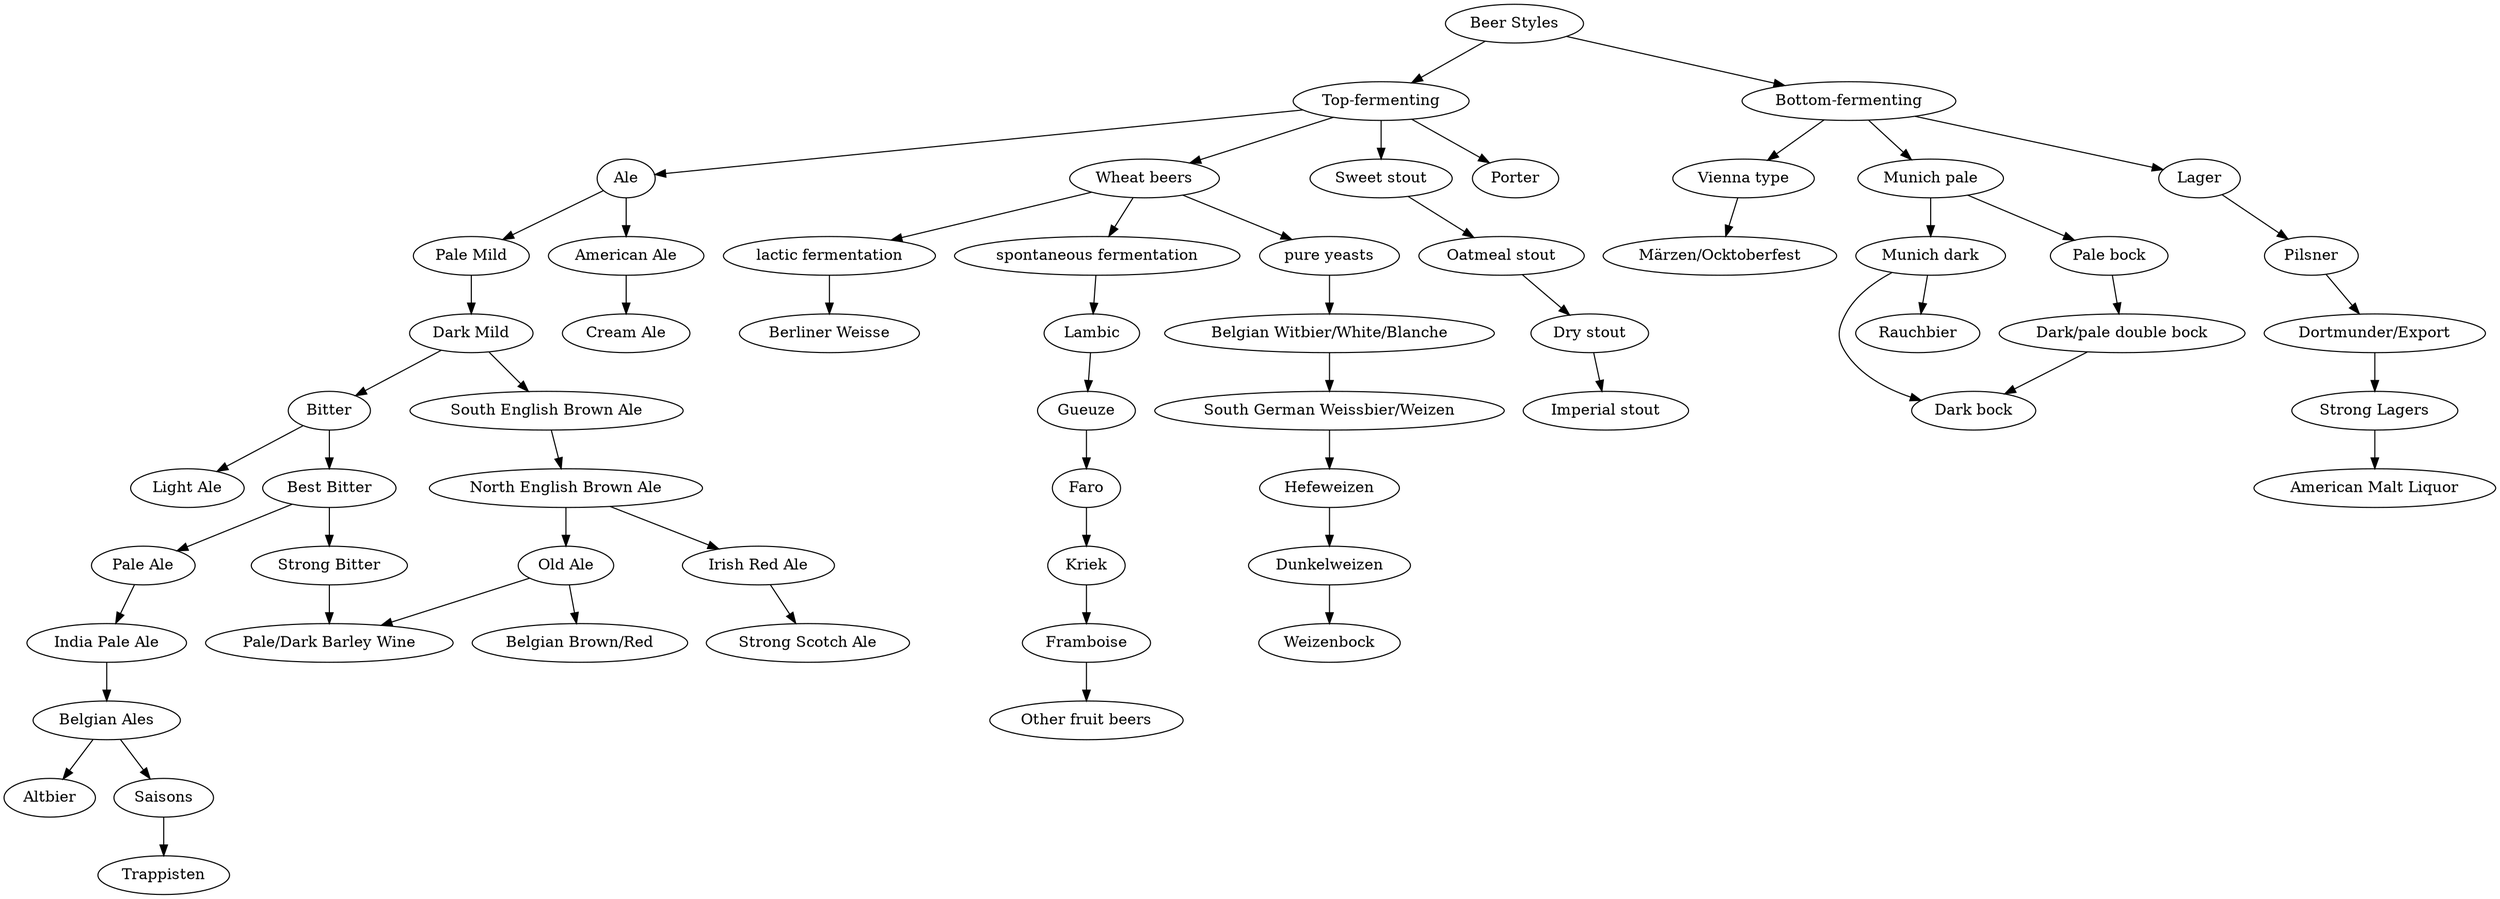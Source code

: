 /* Beer Styles from Michael Jackson's Guide to World's Beers */
digraph BeerStyles {
"Beer Styles" -> "Top-fermenting";
"Beer Styles" -> "Bottom-fermenting";

"Top-fermenting" -> "Wheat beers";
"Top-fermenting" -> "Sweet stout";

"Sweet stout" -> "Oatmeal stout";
"Oatmeal stout" -> "Dry stout";
"Dry stout" -> "Imperial stout";
"Top-fermenting" -> "Porter";
"Top-fermenting" -> "Ale";

"Ale" -> "Pale Mild";
"Pale Mild" -> "Dark Mild";
"Dark Mild" -> "Bitter";
"Dark Mild" -> "South English Brown Ale";
"South English Brown Ale" -> "North English Brown Ale";
"North English Brown Ale" -> "Irish Red Ale";
"Irish Red Ale" -> "Strong Scotch Ale";
"North English Brown Ale" -> "Old Ale";
"Old Ale" -> "Belgian Brown/Red";
"Old Ale" -> "Pale/Dark Barley Wine";
"Bitter" -> "Light Ale";
"Bitter" -> "Best Bitter";
"Best Bitter" -> "Strong Bitter";
"Strong Bitter" -> "Pale/Dark Barley Wine";
"Best Bitter" -> "Pale Ale";
"Pale Ale" -> "India Pale Ale";
"India Pale Ale" -> "Belgian Ales";
"Belgian Ales" -> "Altbier";
"Belgian Ales" -> "Saisons";
"Saisons" -> "Trappisten";
"Ale" -> "American Ale";
"American Ale" -> "Cream Ale";

"Wheat beers" -> "pure yeasts";
"Wheat beers" -> "lactic fermentation";
"Wheat beers" -> "spontaneous fermentation";
"pure yeasts" -> "Belgian Witbier/White/Blanche";
"Belgian Witbier/White/Blanche" -> "South German Weissbier/Weizen";
"South German Weissbier/Weizen" -> "Hefeweizen";
"Hefeweizen" -> "Dunkelweizen";
"Dunkelweizen" -> "Weizenbock";
"lactic fermentation" -> "Berliner Weisse";
"spontaneous fermentation" -> "Lambic";
"Lambic" -> "Gueuze";
"Gueuze" -> "Faro";
"Faro" -> "Kriek";
"Kriek" -> "Framboise";
"Framboise" -> "Other fruit beers";

"Bottom-fermenting" -> "Lager";
"Bottom-fermenting" -> "Vienna type";
"Bottom-fermenting" -> "Munich pale";
"Lager" -> "Pilsner";
"Pilsner" -> "Dortmunder/Export";
"Dortmunder/Export" -> "Strong Lagers";
"Strong Lagers" -> "American Malt Liquor";
"Vienna type" -> "Märzen/Ocktoberfest";
"Munich pale" -> "Pale bock";
"Pale bock" -> "Dark/pale double bock";
"Dark/pale double bock" -> "Dark bock";
"Munich pale" -> "Munich dark";
"Munich dark" -> "Rauchbier";
"Munich dark" -> "Dark bock";
}
